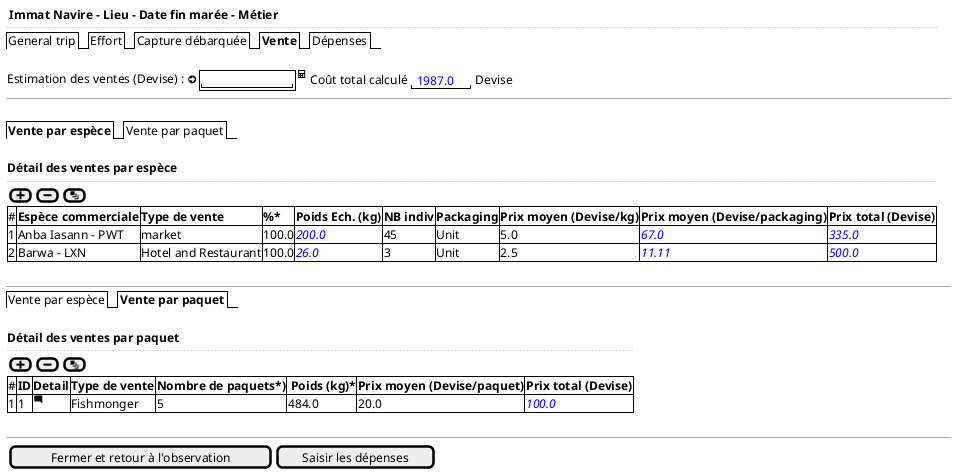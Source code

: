 @startsalt
{
  <b> Immat Navire - Lieu - Date fin marée - Métier
  ..
  {/ General trip | Effort | Capture débarquée | <b>Vente | Dépenses }
  .
  {Estimation des ventes (Devise) : <&arrow-circle-right> {+"           " } <&calculator> | {Coût total calculé  {"<color:blue> 1987.0"} Devise }}
  -- | --
  .
  {/ <b>Vente par espèce | Vente par paquet }
  .
  {
  <b>Détail des ventes par espèce
  ..
  {[<&plus>] | [<&minus>] | [<&layers>]}

  {#
  # | <b>Espèce commerciale | <b>Type de vente     | <b>%* | <b>Poids Ech. (kg) | <b>NB indiv | <b>Packaging | <b>Prix moyen (Devise/kg) | <b>Prix moyen (Devise/packaging) | <b>Prix total (Devise)
  1 | Anba Iasann - PWT     | market               | 100.0 | <color:blue><i>200.0           | 45 | Unit | 5.0 | <color:blue><i>67.0  | <color:blue><i>335.0
  2 | Barwa - LXN           | Hotel and Restaurant | 100.0 | <color:blue><i>26.0            | 3  | Unit | 2.5 | <color:blue><i>11.11 | <color:blue><i>500.0
  }
  }
  .
  -- | --
  {/ Vente par espèce | <b>Vente par paquet }
   .
  {
  <b>Détail des ventes par paquet
  ..
  {[<&plus>] | [<&minus>] | [<&layers>]}

  {#
  # | <b>ID | <b>Detail         | <b>Type de vente | <b>Nombre de paquets*)   | <b> Poids (kg)* | <b>Prix moyen (Devise/paquet) | <b>Prix total (Devise)
  1 | 1     | <&comment-square> | Fishmonger       | 5             | 484.0 | 20.0 | <color:blue><i>100.0
  }
  }
  .
  -- | --
  {{[Fermer et retour à l'observation] | [Saisir les dépenses]}}
}
@endsalt
